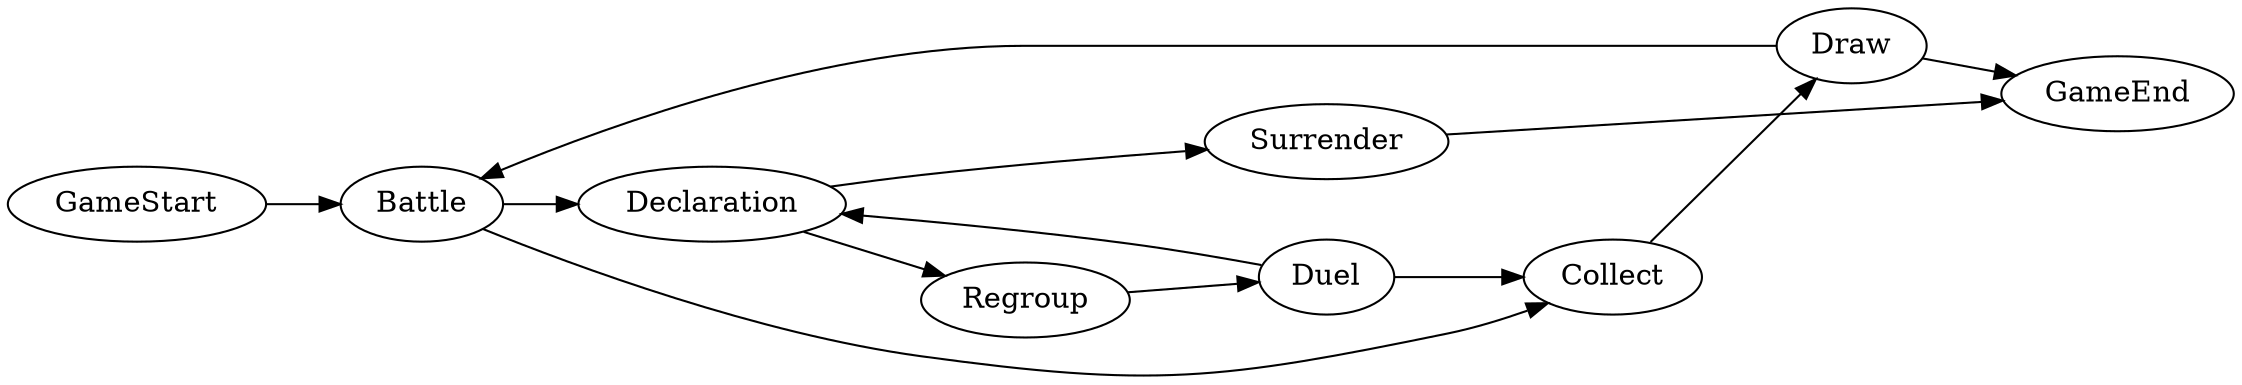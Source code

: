 digraph sWar {
  GameStart [rank=source]
  GameEnd [rank=sink]
  rankdir=LR

  GameStart -> Battle

  Battle -> Collect
  Battle -> Declaration

  Collect -> Draw
  
  Draw -> GameEnd
  Draw -> Battle

  Declaration -> Surrender
  Declaration -> Regroup

  Surrender -> GameEnd

  Regroup -> Duel

  Duel -> Collect
  Duel -> Declaration
}
